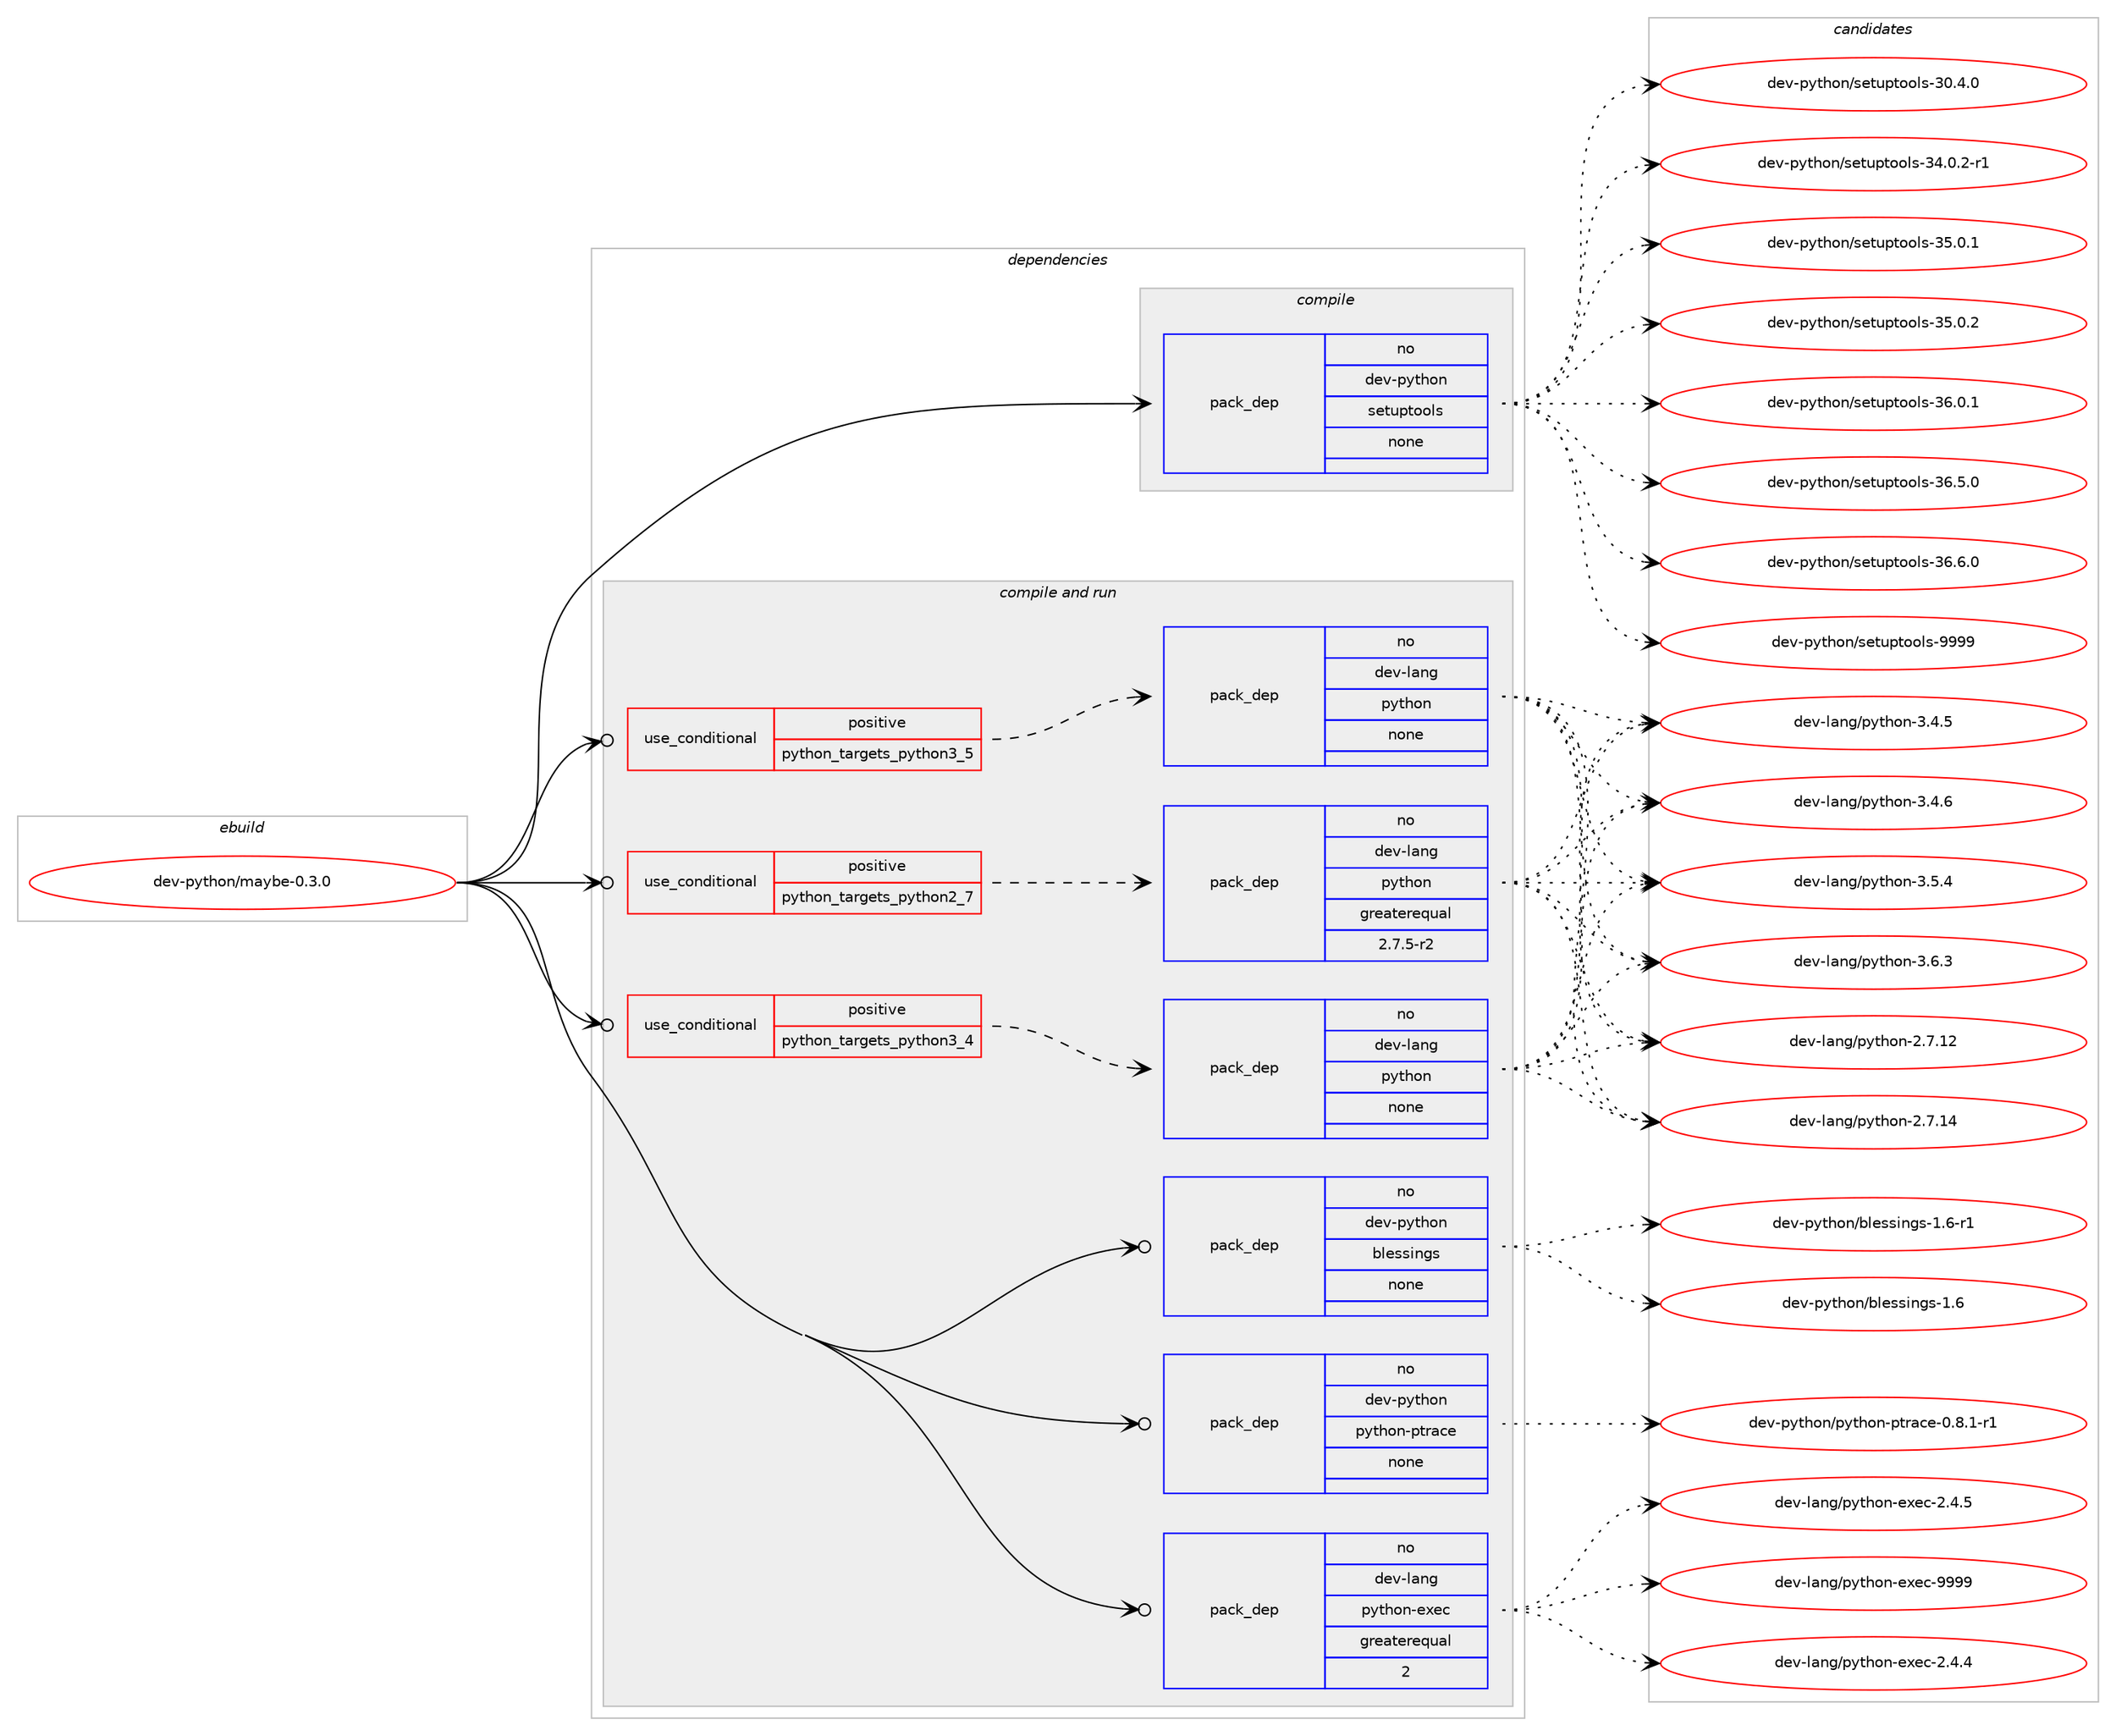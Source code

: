 digraph prolog {

# *************
# Graph options
# *************

newrank=true;
concentrate=true;
compound=true;
graph [rankdir=LR,fontname=Helvetica,fontsize=10,ranksep=1.5];#, ranksep=2.5, nodesep=0.2];
edge  [arrowhead=vee];
node  [fontname=Helvetica,fontsize=10];

# **********
# The ebuild
# **********

subgraph cluster_leftcol {
color=gray;
rank=same;
label=<<i>ebuild</i>>;
id [label="dev-python/maybe-0.3.0", color=red, width=4, href="../dev-python/maybe-0.3.0.svg"];
}

# ****************
# The dependencies
# ****************

subgraph cluster_midcol {
color=gray;
label=<<i>dependencies</i>>;
subgraph cluster_compile {
fillcolor="#eeeeee";
style=filled;
label=<<i>compile</i>>;
subgraph pack126694 {
dependency165947 [label=<<TABLE BORDER="0" CELLBORDER="1" CELLSPACING="0" CELLPADDING="4" WIDTH="220"><TR><TD ROWSPAN="6" CELLPADDING="30">pack_dep</TD></TR><TR><TD WIDTH="110">no</TD></TR><TR><TD>dev-python</TD></TR><TR><TD>setuptools</TD></TR><TR><TD>none</TD></TR><TR><TD></TD></TR></TABLE>>, shape=none, color=blue];
}
id:e -> dependency165947:w [weight=20,style="solid",arrowhead="vee"];
}
subgraph cluster_compileandrun {
fillcolor="#eeeeee";
style=filled;
label=<<i>compile and run</i>>;
subgraph cond35398 {
dependency165948 [label=<<TABLE BORDER="0" CELLBORDER="1" CELLSPACING="0" CELLPADDING="4"><TR><TD ROWSPAN="3" CELLPADDING="10">use_conditional</TD></TR><TR><TD>positive</TD></TR><TR><TD>python_targets_python2_7</TD></TR></TABLE>>, shape=none, color=red];
subgraph pack126695 {
dependency165949 [label=<<TABLE BORDER="0" CELLBORDER="1" CELLSPACING="0" CELLPADDING="4" WIDTH="220"><TR><TD ROWSPAN="6" CELLPADDING="30">pack_dep</TD></TR><TR><TD WIDTH="110">no</TD></TR><TR><TD>dev-lang</TD></TR><TR><TD>python</TD></TR><TR><TD>greaterequal</TD></TR><TR><TD>2.7.5-r2</TD></TR></TABLE>>, shape=none, color=blue];
}
dependency165948:e -> dependency165949:w [weight=20,style="dashed",arrowhead="vee"];
}
id:e -> dependency165948:w [weight=20,style="solid",arrowhead="odotvee"];
subgraph cond35399 {
dependency165950 [label=<<TABLE BORDER="0" CELLBORDER="1" CELLSPACING="0" CELLPADDING="4"><TR><TD ROWSPAN="3" CELLPADDING="10">use_conditional</TD></TR><TR><TD>positive</TD></TR><TR><TD>python_targets_python3_4</TD></TR></TABLE>>, shape=none, color=red];
subgraph pack126696 {
dependency165951 [label=<<TABLE BORDER="0" CELLBORDER="1" CELLSPACING="0" CELLPADDING="4" WIDTH="220"><TR><TD ROWSPAN="6" CELLPADDING="30">pack_dep</TD></TR><TR><TD WIDTH="110">no</TD></TR><TR><TD>dev-lang</TD></TR><TR><TD>python</TD></TR><TR><TD>none</TD></TR><TR><TD></TD></TR></TABLE>>, shape=none, color=blue];
}
dependency165950:e -> dependency165951:w [weight=20,style="dashed",arrowhead="vee"];
}
id:e -> dependency165950:w [weight=20,style="solid",arrowhead="odotvee"];
subgraph cond35400 {
dependency165952 [label=<<TABLE BORDER="0" CELLBORDER="1" CELLSPACING="0" CELLPADDING="4"><TR><TD ROWSPAN="3" CELLPADDING="10">use_conditional</TD></TR><TR><TD>positive</TD></TR><TR><TD>python_targets_python3_5</TD></TR></TABLE>>, shape=none, color=red];
subgraph pack126697 {
dependency165953 [label=<<TABLE BORDER="0" CELLBORDER="1" CELLSPACING="0" CELLPADDING="4" WIDTH="220"><TR><TD ROWSPAN="6" CELLPADDING="30">pack_dep</TD></TR><TR><TD WIDTH="110">no</TD></TR><TR><TD>dev-lang</TD></TR><TR><TD>python</TD></TR><TR><TD>none</TD></TR><TR><TD></TD></TR></TABLE>>, shape=none, color=blue];
}
dependency165952:e -> dependency165953:w [weight=20,style="dashed",arrowhead="vee"];
}
id:e -> dependency165952:w [weight=20,style="solid",arrowhead="odotvee"];
subgraph pack126698 {
dependency165954 [label=<<TABLE BORDER="0" CELLBORDER="1" CELLSPACING="0" CELLPADDING="4" WIDTH="220"><TR><TD ROWSPAN="6" CELLPADDING="30">pack_dep</TD></TR><TR><TD WIDTH="110">no</TD></TR><TR><TD>dev-lang</TD></TR><TR><TD>python-exec</TD></TR><TR><TD>greaterequal</TD></TR><TR><TD>2</TD></TR></TABLE>>, shape=none, color=blue];
}
id:e -> dependency165954:w [weight=20,style="solid",arrowhead="odotvee"];
subgraph pack126699 {
dependency165955 [label=<<TABLE BORDER="0" CELLBORDER="1" CELLSPACING="0" CELLPADDING="4" WIDTH="220"><TR><TD ROWSPAN="6" CELLPADDING="30">pack_dep</TD></TR><TR><TD WIDTH="110">no</TD></TR><TR><TD>dev-python</TD></TR><TR><TD>blessings</TD></TR><TR><TD>none</TD></TR><TR><TD></TD></TR></TABLE>>, shape=none, color=blue];
}
id:e -> dependency165955:w [weight=20,style="solid",arrowhead="odotvee"];
subgraph pack126700 {
dependency165956 [label=<<TABLE BORDER="0" CELLBORDER="1" CELLSPACING="0" CELLPADDING="4" WIDTH="220"><TR><TD ROWSPAN="6" CELLPADDING="30">pack_dep</TD></TR><TR><TD WIDTH="110">no</TD></TR><TR><TD>dev-python</TD></TR><TR><TD>python-ptrace</TD></TR><TR><TD>none</TD></TR><TR><TD></TD></TR></TABLE>>, shape=none, color=blue];
}
id:e -> dependency165956:w [weight=20,style="solid",arrowhead="odotvee"];
}
subgraph cluster_run {
fillcolor="#eeeeee";
style=filled;
label=<<i>run</i>>;
}
}

# **************
# The candidates
# **************

subgraph cluster_choices {
rank=same;
color=gray;
label=<<i>candidates</i>>;

subgraph choice126694 {
color=black;
nodesep=1;
choice100101118451121211161041111104711510111611711211611111110811545514846524648 [label="dev-python/setuptools-30.4.0", color=red, width=4,href="../dev-python/setuptools-30.4.0.svg"];
choice1001011184511212111610411111047115101116117112116111111108115455152464846504511449 [label="dev-python/setuptools-34.0.2-r1", color=red, width=4,href="../dev-python/setuptools-34.0.2-r1.svg"];
choice100101118451121211161041111104711510111611711211611111110811545515346484649 [label="dev-python/setuptools-35.0.1", color=red, width=4,href="../dev-python/setuptools-35.0.1.svg"];
choice100101118451121211161041111104711510111611711211611111110811545515346484650 [label="dev-python/setuptools-35.0.2", color=red, width=4,href="../dev-python/setuptools-35.0.2.svg"];
choice100101118451121211161041111104711510111611711211611111110811545515446484649 [label="dev-python/setuptools-36.0.1", color=red, width=4,href="../dev-python/setuptools-36.0.1.svg"];
choice100101118451121211161041111104711510111611711211611111110811545515446534648 [label="dev-python/setuptools-36.5.0", color=red, width=4,href="../dev-python/setuptools-36.5.0.svg"];
choice100101118451121211161041111104711510111611711211611111110811545515446544648 [label="dev-python/setuptools-36.6.0", color=red, width=4,href="../dev-python/setuptools-36.6.0.svg"];
choice10010111845112121116104111110471151011161171121161111111081154557575757 [label="dev-python/setuptools-9999", color=red, width=4,href="../dev-python/setuptools-9999.svg"];
dependency165947:e -> choice100101118451121211161041111104711510111611711211611111110811545514846524648:w [style=dotted,weight="100"];
dependency165947:e -> choice1001011184511212111610411111047115101116117112116111111108115455152464846504511449:w [style=dotted,weight="100"];
dependency165947:e -> choice100101118451121211161041111104711510111611711211611111110811545515346484649:w [style=dotted,weight="100"];
dependency165947:e -> choice100101118451121211161041111104711510111611711211611111110811545515346484650:w [style=dotted,weight="100"];
dependency165947:e -> choice100101118451121211161041111104711510111611711211611111110811545515446484649:w [style=dotted,weight="100"];
dependency165947:e -> choice100101118451121211161041111104711510111611711211611111110811545515446534648:w [style=dotted,weight="100"];
dependency165947:e -> choice100101118451121211161041111104711510111611711211611111110811545515446544648:w [style=dotted,weight="100"];
dependency165947:e -> choice10010111845112121116104111110471151011161171121161111111081154557575757:w [style=dotted,weight="100"];
}
subgraph choice126695 {
color=black;
nodesep=1;
choice10010111845108971101034711212111610411111045504655464950 [label="dev-lang/python-2.7.12", color=red, width=4,href="../dev-lang/python-2.7.12.svg"];
choice10010111845108971101034711212111610411111045504655464952 [label="dev-lang/python-2.7.14", color=red, width=4,href="../dev-lang/python-2.7.14.svg"];
choice100101118451089711010347112121116104111110455146524653 [label="dev-lang/python-3.4.5", color=red, width=4,href="../dev-lang/python-3.4.5.svg"];
choice100101118451089711010347112121116104111110455146524654 [label="dev-lang/python-3.4.6", color=red, width=4,href="../dev-lang/python-3.4.6.svg"];
choice100101118451089711010347112121116104111110455146534652 [label="dev-lang/python-3.5.4", color=red, width=4,href="../dev-lang/python-3.5.4.svg"];
choice100101118451089711010347112121116104111110455146544651 [label="dev-lang/python-3.6.3", color=red, width=4,href="../dev-lang/python-3.6.3.svg"];
dependency165949:e -> choice10010111845108971101034711212111610411111045504655464950:w [style=dotted,weight="100"];
dependency165949:e -> choice10010111845108971101034711212111610411111045504655464952:w [style=dotted,weight="100"];
dependency165949:e -> choice100101118451089711010347112121116104111110455146524653:w [style=dotted,weight="100"];
dependency165949:e -> choice100101118451089711010347112121116104111110455146524654:w [style=dotted,weight="100"];
dependency165949:e -> choice100101118451089711010347112121116104111110455146534652:w [style=dotted,weight="100"];
dependency165949:e -> choice100101118451089711010347112121116104111110455146544651:w [style=dotted,weight="100"];
}
subgraph choice126696 {
color=black;
nodesep=1;
choice10010111845108971101034711212111610411111045504655464950 [label="dev-lang/python-2.7.12", color=red, width=4,href="../dev-lang/python-2.7.12.svg"];
choice10010111845108971101034711212111610411111045504655464952 [label="dev-lang/python-2.7.14", color=red, width=4,href="../dev-lang/python-2.7.14.svg"];
choice100101118451089711010347112121116104111110455146524653 [label="dev-lang/python-3.4.5", color=red, width=4,href="../dev-lang/python-3.4.5.svg"];
choice100101118451089711010347112121116104111110455146524654 [label="dev-lang/python-3.4.6", color=red, width=4,href="../dev-lang/python-3.4.6.svg"];
choice100101118451089711010347112121116104111110455146534652 [label="dev-lang/python-3.5.4", color=red, width=4,href="../dev-lang/python-3.5.4.svg"];
choice100101118451089711010347112121116104111110455146544651 [label="dev-lang/python-3.6.3", color=red, width=4,href="../dev-lang/python-3.6.3.svg"];
dependency165951:e -> choice10010111845108971101034711212111610411111045504655464950:w [style=dotted,weight="100"];
dependency165951:e -> choice10010111845108971101034711212111610411111045504655464952:w [style=dotted,weight="100"];
dependency165951:e -> choice100101118451089711010347112121116104111110455146524653:w [style=dotted,weight="100"];
dependency165951:e -> choice100101118451089711010347112121116104111110455146524654:w [style=dotted,weight="100"];
dependency165951:e -> choice100101118451089711010347112121116104111110455146534652:w [style=dotted,weight="100"];
dependency165951:e -> choice100101118451089711010347112121116104111110455146544651:w [style=dotted,weight="100"];
}
subgraph choice126697 {
color=black;
nodesep=1;
choice10010111845108971101034711212111610411111045504655464950 [label="dev-lang/python-2.7.12", color=red, width=4,href="../dev-lang/python-2.7.12.svg"];
choice10010111845108971101034711212111610411111045504655464952 [label="dev-lang/python-2.7.14", color=red, width=4,href="../dev-lang/python-2.7.14.svg"];
choice100101118451089711010347112121116104111110455146524653 [label="dev-lang/python-3.4.5", color=red, width=4,href="../dev-lang/python-3.4.5.svg"];
choice100101118451089711010347112121116104111110455146524654 [label="dev-lang/python-3.4.6", color=red, width=4,href="../dev-lang/python-3.4.6.svg"];
choice100101118451089711010347112121116104111110455146534652 [label="dev-lang/python-3.5.4", color=red, width=4,href="../dev-lang/python-3.5.4.svg"];
choice100101118451089711010347112121116104111110455146544651 [label="dev-lang/python-3.6.3", color=red, width=4,href="../dev-lang/python-3.6.3.svg"];
dependency165953:e -> choice10010111845108971101034711212111610411111045504655464950:w [style=dotted,weight="100"];
dependency165953:e -> choice10010111845108971101034711212111610411111045504655464952:w [style=dotted,weight="100"];
dependency165953:e -> choice100101118451089711010347112121116104111110455146524653:w [style=dotted,weight="100"];
dependency165953:e -> choice100101118451089711010347112121116104111110455146524654:w [style=dotted,weight="100"];
dependency165953:e -> choice100101118451089711010347112121116104111110455146534652:w [style=dotted,weight="100"];
dependency165953:e -> choice100101118451089711010347112121116104111110455146544651:w [style=dotted,weight="100"];
}
subgraph choice126698 {
color=black;
nodesep=1;
choice1001011184510897110103471121211161041111104510112010199455046524652 [label="dev-lang/python-exec-2.4.4", color=red, width=4,href="../dev-lang/python-exec-2.4.4.svg"];
choice1001011184510897110103471121211161041111104510112010199455046524653 [label="dev-lang/python-exec-2.4.5", color=red, width=4,href="../dev-lang/python-exec-2.4.5.svg"];
choice10010111845108971101034711212111610411111045101120101994557575757 [label="dev-lang/python-exec-9999", color=red, width=4,href="../dev-lang/python-exec-9999.svg"];
dependency165954:e -> choice1001011184510897110103471121211161041111104510112010199455046524652:w [style=dotted,weight="100"];
dependency165954:e -> choice1001011184510897110103471121211161041111104510112010199455046524653:w [style=dotted,weight="100"];
dependency165954:e -> choice10010111845108971101034711212111610411111045101120101994557575757:w [style=dotted,weight="100"];
}
subgraph choice126699 {
color=black;
nodesep=1;
choice10010111845112121116104111110479810810111511510511010311545494654 [label="dev-python/blessings-1.6", color=red, width=4,href="../dev-python/blessings-1.6.svg"];
choice100101118451121211161041111104798108101115115105110103115454946544511449 [label="dev-python/blessings-1.6-r1", color=red, width=4,href="../dev-python/blessings-1.6-r1.svg"];
dependency165955:e -> choice10010111845112121116104111110479810810111511510511010311545494654:w [style=dotted,weight="100"];
dependency165955:e -> choice100101118451121211161041111104798108101115115105110103115454946544511449:w [style=dotted,weight="100"];
}
subgraph choice126700 {
color=black;
nodesep=1;
choice10010111845112121116104111110471121211161041111104511211611497991014548465646494511449 [label="dev-python/python-ptrace-0.8.1-r1", color=red, width=4,href="../dev-python/python-ptrace-0.8.1-r1.svg"];
dependency165956:e -> choice10010111845112121116104111110471121211161041111104511211611497991014548465646494511449:w [style=dotted,weight="100"];
}
}

}
